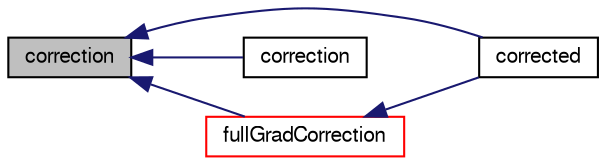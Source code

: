 digraph "correction"
{
  bgcolor="transparent";
  edge [fontname="FreeSans",fontsize="10",labelfontname="FreeSans",labelfontsize="10"];
  node [fontname="FreeSans",fontsize="10",shape=record];
  rankdir="LR";
  Node1596 [label="correction",height=0.2,width=0.4,color="black", fillcolor="grey75", style="filled", fontcolor="black"];
  Node1596 -> Node1597 [dir="back",color="midnightblue",fontsize="10",style="solid",fontname="FreeSans"];
  Node1597 [label="corrected",height=0.2,width=0.4,color="black",URL="$a22594.html#a09ea734bf81e6dc77b1347909d536fc1",tooltip="Return true if this scheme uses an explicit correction. "];
  Node1596 -> Node1598 [dir="back",color="midnightblue",fontsize="10",style="solid",fontname="FreeSans"];
  Node1598 [label="correction",height=0.2,width=0.4,color="black",URL="$a22594.html#ac8c454ec8f608946c48e2dee58d97911"];
  Node1596 -> Node1599 [dir="back",color="midnightblue",fontsize="10",style="solid",fontname="FreeSans"];
  Node1599 [label="fullGradCorrection",height=0.2,width=0.4,color="red",URL="$a22594.html#ae3eb8307c31a36fcb2cbf122a447896b",tooltip="Return the explicit correction to the correctedSnGrad. "];
  Node1599 -> Node1597 [dir="back",color="midnightblue",fontsize="10",style="solid",fontname="FreeSans"];
}
